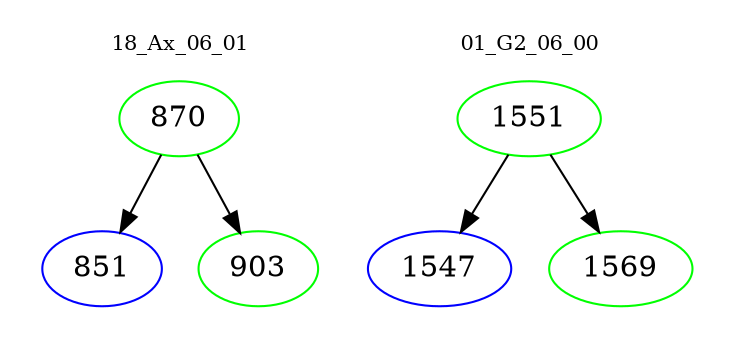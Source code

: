 digraph{
subgraph cluster_0 {
color = white
label = "18_Ax_06_01";
fontsize=10;
T0_870 [label="870", color="green"]
T0_870 -> T0_851 [color="black"]
T0_851 [label="851", color="blue"]
T0_870 -> T0_903 [color="black"]
T0_903 [label="903", color="green"]
}
subgraph cluster_1 {
color = white
label = "01_G2_06_00";
fontsize=10;
T1_1551 [label="1551", color="green"]
T1_1551 -> T1_1547 [color="black"]
T1_1547 [label="1547", color="blue"]
T1_1551 -> T1_1569 [color="black"]
T1_1569 [label="1569", color="green"]
}
}
